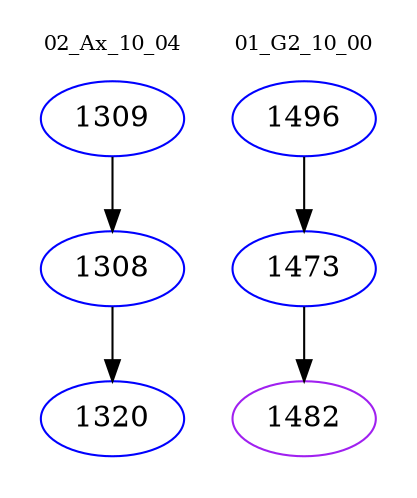 digraph{
subgraph cluster_0 {
color = white
label = "02_Ax_10_04";
fontsize=10;
T0_1309 [label="1309", color="blue"]
T0_1309 -> T0_1308 [color="black"]
T0_1308 [label="1308", color="blue"]
T0_1308 -> T0_1320 [color="black"]
T0_1320 [label="1320", color="blue"]
}
subgraph cluster_1 {
color = white
label = "01_G2_10_00";
fontsize=10;
T1_1496 [label="1496", color="blue"]
T1_1496 -> T1_1473 [color="black"]
T1_1473 [label="1473", color="blue"]
T1_1473 -> T1_1482 [color="black"]
T1_1482 [label="1482", color="purple"]
}
}
